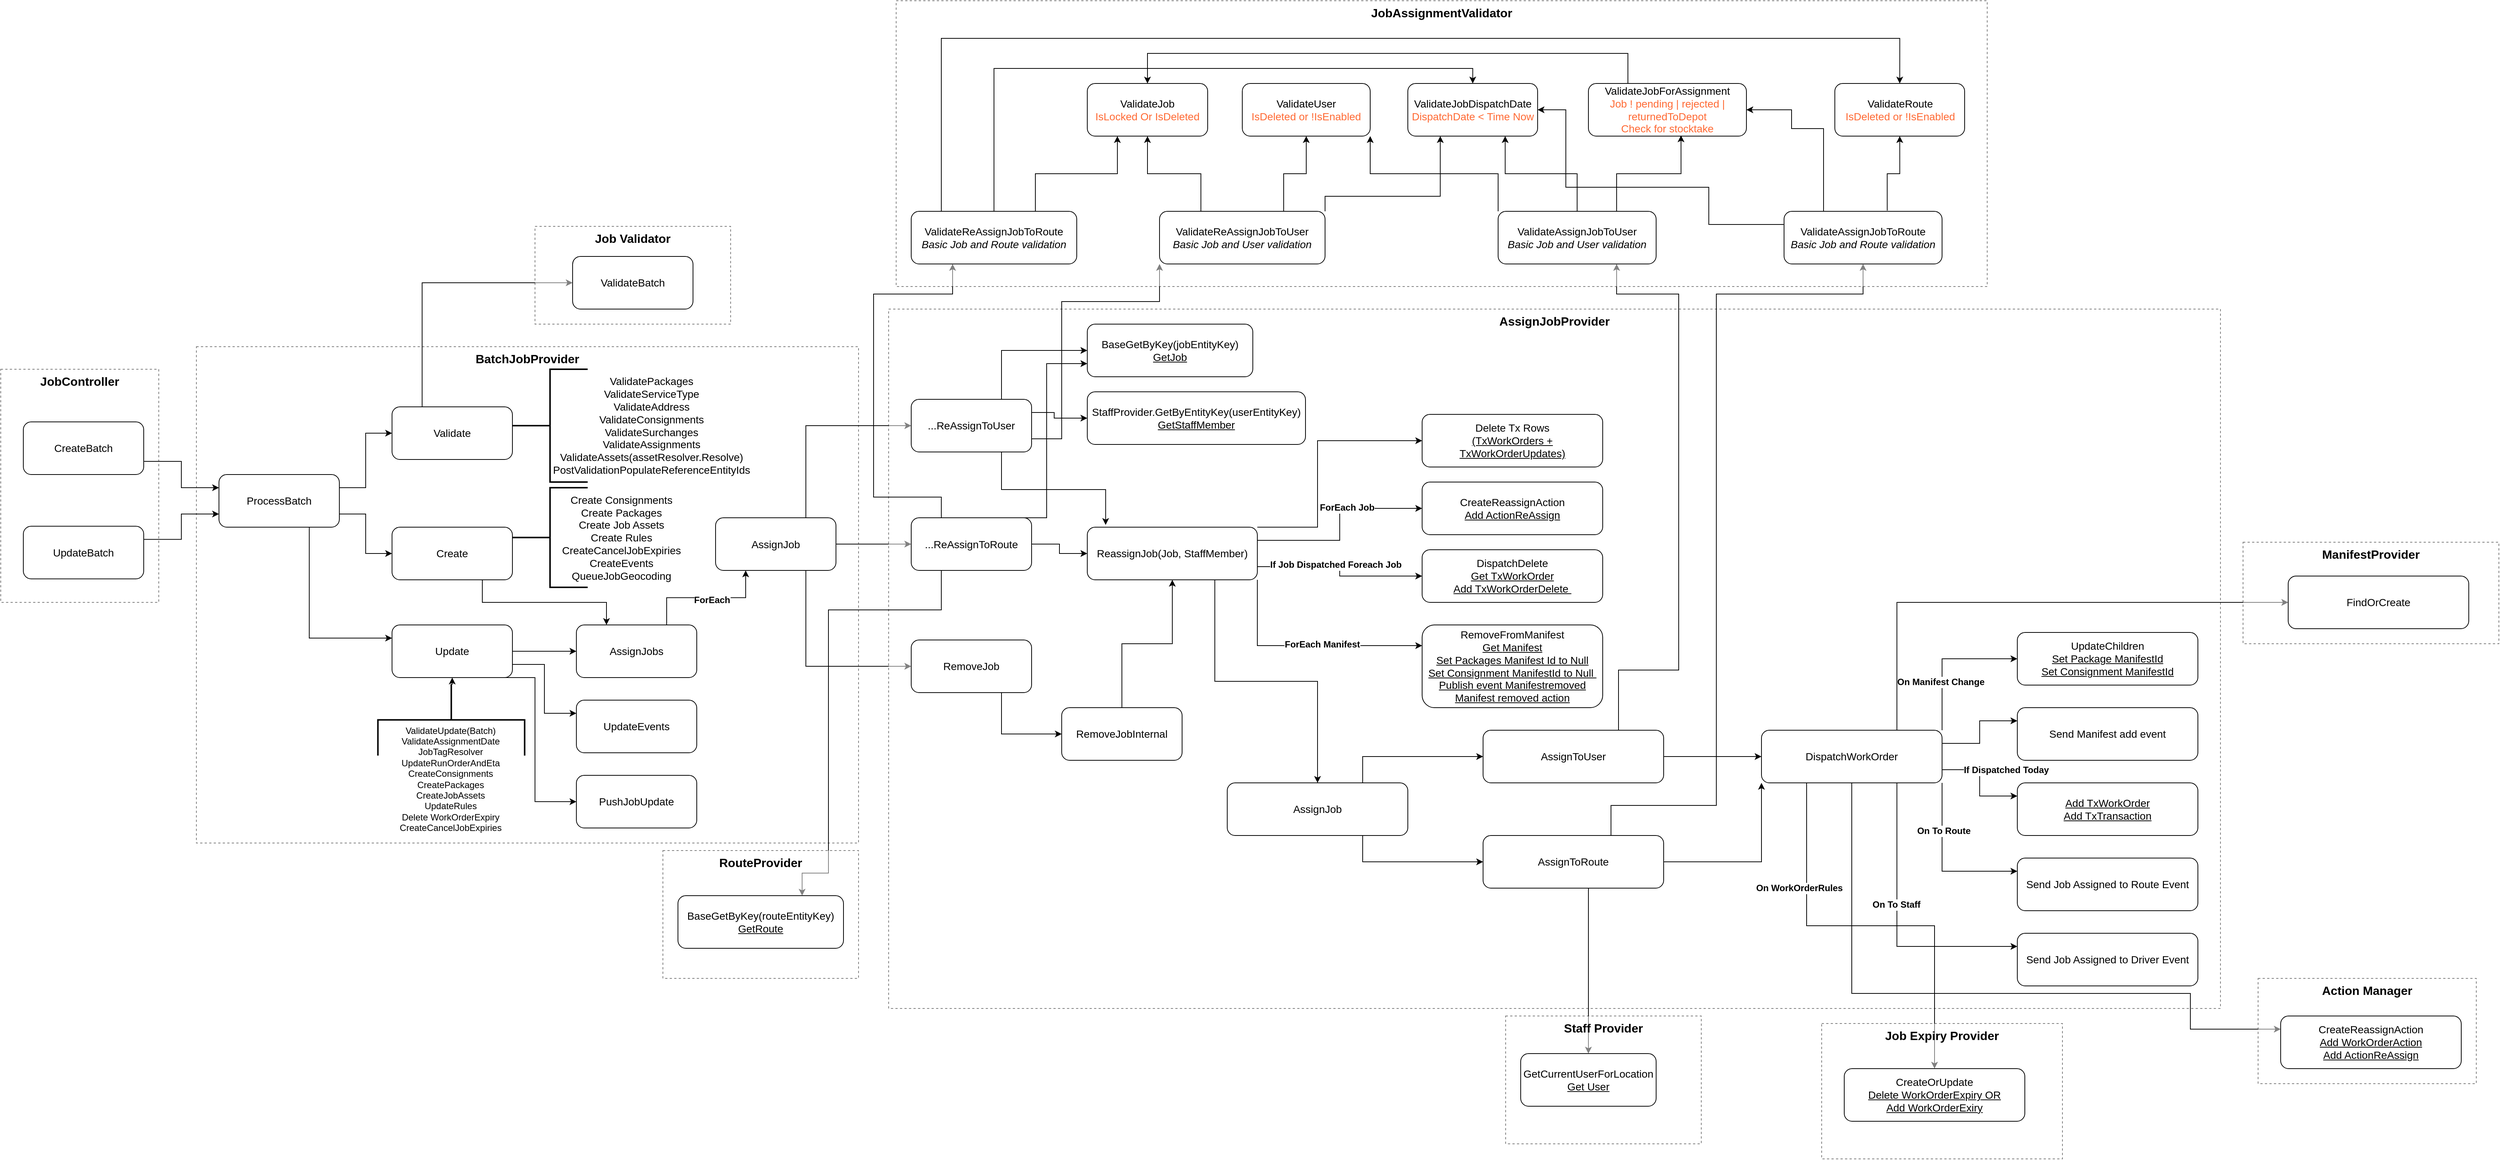 <mxfile version="24.4.9" type="github">
  <diagram name="Page-1" id="SyXa-uzE85n85rMRMzLK">
    <mxGraphModel dx="1269" dy="847" grid="1" gridSize="10" guides="1" tooltips="1" connect="1" arrows="1" fold="1" page="0" pageScale="1" pageWidth="827" pageHeight="1169" math="0" shadow="0">
      <root>
        <mxCell id="0" />
        <mxCell id="1" parent="0" />
        <mxCell id="1Izx30Ujem4wy27GTAxK-1" value="&lt;b&gt;&lt;font style=&quot;font-size: 16px;&quot;&gt;BatchJobProvider&lt;/font&gt;&lt;/b&gt;" style="rounded=0;whiteSpace=wrap;html=1;dashed=1;labelPadding=50;imageVerticalAlign=middle;verticalAlign=top;fillColor=default;gradientColor=none;opacity=50;" parent="1" vertex="1">
          <mxGeometry x="250" y="160" width="880" height="660" as="geometry" />
        </mxCell>
        <mxCell id="1Izx30Ujem4wy27GTAxK-11" style="edgeStyle=orthogonalEdgeStyle;rounded=0;orthogonalLoop=1;jettySize=auto;html=1;exitX=1;exitY=0.25;exitDx=0;exitDy=0;entryX=0;entryY=0.5;entryDx=0;entryDy=0;" parent="1" source="1Izx30Ujem4wy27GTAxK-3" target="1Izx30Ujem4wy27GTAxK-10" edge="1">
          <mxGeometry relative="1" as="geometry" />
        </mxCell>
        <mxCell id="1Izx30Ujem4wy27GTAxK-14" style="edgeStyle=orthogonalEdgeStyle;rounded=0;orthogonalLoop=1;jettySize=auto;html=1;exitX=1;exitY=0.75;exitDx=0;exitDy=0;entryX=0;entryY=0.5;entryDx=0;entryDy=0;" parent="1" source="1Izx30Ujem4wy27GTAxK-3" target="1Izx30Ujem4wy27GTAxK-12" edge="1">
          <mxGeometry relative="1" as="geometry" />
        </mxCell>
        <mxCell id="1Izx30Ujem4wy27GTAxK-15" style="edgeStyle=orthogonalEdgeStyle;rounded=0;orthogonalLoop=1;jettySize=auto;html=1;exitX=0.75;exitY=1;exitDx=0;exitDy=0;entryX=0;entryY=0.25;entryDx=0;entryDy=0;" parent="1" source="1Izx30Ujem4wy27GTAxK-3" target="1Izx30Ujem4wy27GTAxK-13" edge="1">
          <mxGeometry relative="1" as="geometry" />
        </mxCell>
        <mxCell id="1Izx30Ujem4wy27GTAxK-3" value="&lt;font style=&quot;font-size: 14px;&quot;&gt;ProcessBatch&lt;/font&gt;" style="rounded=1;whiteSpace=wrap;html=1;" parent="1" vertex="1">
          <mxGeometry x="280" y="330" width="160" height="70" as="geometry" />
        </mxCell>
        <mxCell id="1Izx30Ujem4wy27GTAxK-4" value="&lt;b&gt;&lt;font style=&quot;font-size: 16px;&quot;&gt;JobController&lt;/font&gt;&lt;/b&gt;" style="rounded=0;whiteSpace=wrap;html=1;dashed=1;verticalAlign=top;opacity=50;" parent="1" vertex="1">
          <mxGeometry x="-10" y="190" width="210" height="310" as="geometry" />
        </mxCell>
        <mxCell id="1Izx30Ujem4wy27GTAxK-9" style="edgeStyle=orthogonalEdgeStyle;rounded=0;orthogonalLoop=1;jettySize=auto;html=1;exitX=1;exitY=0.75;exitDx=0;exitDy=0;entryX=0;entryY=0.25;entryDx=0;entryDy=0;" parent="1" source="1Izx30Ujem4wy27GTAxK-5" target="1Izx30Ujem4wy27GTAxK-3" edge="1">
          <mxGeometry relative="1" as="geometry" />
        </mxCell>
        <mxCell id="1Izx30Ujem4wy27GTAxK-5" value="&lt;font style=&quot;font-size: 14px;&quot;&gt;CreateBatch&lt;/font&gt;" style="rounded=1;whiteSpace=wrap;html=1;" parent="1" vertex="1">
          <mxGeometry x="20" y="260" width="160" height="70" as="geometry" />
        </mxCell>
        <mxCell id="1Izx30Ujem4wy27GTAxK-8" style="edgeStyle=orthogonalEdgeStyle;rounded=0;orthogonalLoop=1;jettySize=auto;html=1;exitX=1;exitY=0.25;exitDx=0;exitDy=0;entryX=0;entryY=0.75;entryDx=0;entryDy=0;" parent="1" source="1Izx30Ujem4wy27GTAxK-6" target="1Izx30Ujem4wy27GTAxK-3" edge="1">
          <mxGeometry relative="1" as="geometry" />
        </mxCell>
        <mxCell id="1Izx30Ujem4wy27GTAxK-6" value="&lt;font style=&quot;font-size: 14px;&quot;&gt;UpdateBatch&lt;/font&gt;" style="rounded=1;whiteSpace=wrap;html=1;" parent="1" vertex="1">
          <mxGeometry x="20" y="398.75" width="160" height="70" as="geometry" />
        </mxCell>
        <mxCell id="257s2s46ZG8xQdeJs0_g-34" style="edgeStyle=orthogonalEdgeStyle;rounded=0;orthogonalLoop=1;jettySize=auto;html=1;exitX=0.25;exitY=0;exitDx=0;exitDy=0;entryX=0;entryY=0.5;entryDx=0;entryDy=0;" edge="1" parent="1" source="1Izx30Ujem4wy27GTAxK-10" target="257s2s46ZG8xQdeJs0_g-33">
          <mxGeometry relative="1" as="geometry" />
        </mxCell>
        <mxCell id="1Izx30Ujem4wy27GTAxK-10" value="&lt;font style=&quot;font-size: 14px;&quot;&gt;Validate&lt;/font&gt;" style="rounded=1;whiteSpace=wrap;html=1;" parent="1" vertex="1">
          <mxGeometry x="510" y="240" width="160" height="70" as="geometry" />
        </mxCell>
        <mxCell id="1Izx30Ujem4wy27GTAxK-19" style="edgeStyle=orthogonalEdgeStyle;rounded=0;orthogonalLoop=1;jettySize=auto;html=1;exitX=0.75;exitY=1;exitDx=0;exitDy=0;entryX=0.25;entryY=0;entryDx=0;entryDy=0;" parent="1" source="1Izx30Ujem4wy27GTAxK-12" target="1Izx30Ujem4wy27GTAxK-18" edge="1">
          <mxGeometry relative="1" as="geometry" />
        </mxCell>
        <mxCell id="1Izx30Ujem4wy27GTAxK-12" value="&lt;font style=&quot;font-size: 14px;&quot;&gt;Create&lt;/font&gt;" style="rounded=1;whiteSpace=wrap;html=1;" parent="1" vertex="1">
          <mxGeometry x="510" y="400" width="160" height="70" as="geometry" />
        </mxCell>
        <mxCell id="257s2s46ZG8xQdeJs0_g-39" style="edgeStyle=orthogonalEdgeStyle;rounded=0;orthogonalLoop=1;jettySize=auto;html=1;exitX=1;exitY=0.5;exitDx=0;exitDy=0;entryX=0;entryY=0.5;entryDx=0;entryDy=0;" edge="1" parent="1" source="1Izx30Ujem4wy27GTAxK-13" target="1Izx30Ujem4wy27GTAxK-18">
          <mxGeometry relative="1" as="geometry" />
        </mxCell>
        <mxCell id="257s2s46ZG8xQdeJs0_g-42" style="edgeStyle=orthogonalEdgeStyle;rounded=0;orthogonalLoop=1;jettySize=auto;html=1;exitX=1;exitY=0.75;exitDx=0;exitDy=0;entryX=0;entryY=0.25;entryDx=0;entryDy=0;" edge="1" parent="1" source="1Izx30Ujem4wy27GTAxK-13" target="257s2s46ZG8xQdeJs0_g-40">
          <mxGeometry relative="1" as="geometry" />
        </mxCell>
        <mxCell id="257s2s46ZG8xQdeJs0_g-43" style="edgeStyle=orthogonalEdgeStyle;rounded=0;orthogonalLoop=1;jettySize=auto;html=1;exitX=0.75;exitY=1;exitDx=0;exitDy=0;entryX=0;entryY=0.5;entryDx=0;entryDy=0;" edge="1" parent="1" source="1Izx30Ujem4wy27GTAxK-13" target="257s2s46ZG8xQdeJs0_g-41">
          <mxGeometry relative="1" as="geometry">
            <Array as="points">
              <mxPoint x="700" y="600" />
              <mxPoint x="700" y="765" />
            </Array>
          </mxGeometry>
        </mxCell>
        <mxCell id="1Izx30Ujem4wy27GTAxK-13" value="&lt;font style=&quot;font-size: 14px;&quot;&gt;Update&lt;/font&gt;" style="rounded=1;whiteSpace=wrap;html=1;" parent="1" vertex="1">
          <mxGeometry x="510" y="530" width="160" height="70" as="geometry" />
        </mxCell>
        <mxCell id="1Izx30Ujem4wy27GTAxK-16" value="" style="strokeWidth=2;html=1;shape=mxgraph.flowchart.annotation_2;align=left;labelPosition=right;pointerEvents=1;" parent="1" vertex="1">
          <mxGeometry x="670" y="347.5" width="100" height="132.5" as="geometry" />
        </mxCell>
        <mxCell id="1Izx30Ujem4wy27GTAxK-17" value="&lt;font style=&quot;font-size: 14px;&quot;&gt;Create Consignments&lt;/font&gt;&lt;div style=&quot;font-size: 14px;&quot;&gt;&lt;font style=&quot;font-size: 14px;&quot;&gt;Create Packages&lt;/font&gt;&lt;/div&gt;&lt;div style=&quot;font-size: 14px;&quot;&gt;&lt;font style=&quot;font-size: 14px;&quot;&gt;Create Job Assets&lt;/font&gt;&lt;/div&gt;&lt;div style=&quot;font-size: 14px;&quot;&gt;&lt;font style=&quot;font-size: 14px;&quot;&gt;Create Rules&lt;/font&gt;&lt;/div&gt;&lt;div style=&quot;font-size: 14px;&quot;&gt;&lt;font style=&quot;font-size: 14px;&quot;&gt;CreateCancelJobExpiries&lt;/font&gt;&lt;/div&gt;&lt;div style=&quot;font-size: 14px;&quot;&gt;&lt;font style=&quot;font-size: 14px;&quot;&gt;CreateEvents&lt;/font&gt;&lt;/div&gt;&lt;div style=&quot;font-size: 14px;&quot;&gt;&lt;font style=&quot;font-size: 14px;&quot;&gt;QueueJobGeocoding&lt;/font&gt;&lt;/div&gt;" style="text;html=1;align=center;verticalAlign=middle;whiteSpace=wrap;rounded=0;" parent="1" vertex="1">
          <mxGeometry x="730" y="358.75" width="170" height="110" as="geometry" />
        </mxCell>
        <mxCell id="1Izx30Ujem4wy27GTAxK-21" style="edgeStyle=orthogonalEdgeStyle;rounded=0;orthogonalLoop=1;jettySize=auto;html=1;exitX=0.75;exitY=0;exitDx=0;exitDy=0;entryX=0.25;entryY=1;entryDx=0;entryDy=0;" parent="1" source="1Izx30Ujem4wy27GTAxK-18" target="1Izx30Ujem4wy27GTAxK-20" edge="1">
          <mxGeometry relative="1" as="geometry" />
        </mxCell>
        <mxCell id="1Izx30Ujem4wy27GTAxK-22" value="&lt;b&gt;&lt;font style=&quot;font-size: 12px;&quot;&gt;ForEach&lt;/font&gt;&lt;/b&gt;" style="edgeLabel;html=1;align=center;verticalAlign=middle;resizable=0;points=[];" parent="1Izx30Ujem4wy27GTAxK-21" vertex="1" connectable="0">
          <mxGeometry x="0.08" y="-3" relative="1" as="geometry">
            <mxPoint as="offset" />
          </mxGeometry>
        </mxCell>
        <mxCell id="1Izx30Ujem4wy27GTAxK-18" value="&lt;font style=&quot;font-size: 14px;&quot;&gt;AssignJobs&lt;/font&gt;" style="rounded=1;whiteSpace=wrap;html=1;" parent="1" vertex="1">
          <mxGeometry x="755" y="530" width="160" height="70" as="geometry" />
        </mxCell>
        <mxCell id="1Izx30Ujem4wy27GTAxK-28" style="edgeStyle=orthogonalEdgeStyle;rounded=0;orthogonalLoop=1;jettySize=auto;html=1;exitX=1;exitY=0.5;exitDx=0;exitDy=0;entryX=0;entryY=0.5;entryDx=0;entryDy=0;" parent="1" source="1Izx30Ujem4wy27GTAxK-20" target="1Izx30Ujem4wy27GTAxK-25" edge="1">
          <mxGeometry relative="1" as="geometry" />
        </mxCell>
        <mxCell id="1Izx30Ujem4wy27GTAxK-27" style="edgeStyle=orthogonalEdgeStyle;rounded=0;orthogonalLoop=1;jettySize=auto;html=1;exitX=0.75;exitY=0;exitDx=0;exitDy=0;entryX=0;entryY=0.5;entryDx=0;entryDy=0;" parent="1" source="1Izx30Ujem4wy27GTAxK-20" target="1Izx30Ujem4wy27GTAxK-26" edge="1">
          <mxGeometry relative="1" as="geometry" />
        </mxCell>
        <mxCell id="1Izx30Ujem4wy27GTAxK-29" style="edgeStyle=orthogonalEdgeStyle;rounded=0;orthogonalLoop=1;jettySize=auto;html=1;exitX=0.75;exitY=1;exitDx=0;exitDy=0;entryX=0;entryY=0.5;entryDx=0;entryDy=0;" parent="1" source="1Izx30Ujem4wy27GTAxK-20" target="1Izx30Ujem4wy27GTAxK-24" edge="1">
          <mxGeometry relative="1" as="geometry" />
        </mxCell>
        <mxCell id="1Izx30Ujem4wy27GTAxK-20" value="&lt;font style=&quot;font-size: 14px;&quot;&gt;AssignJob&lt;/font&gt;" style="rounded=1;whiteSpace=wrap;html=1;" parent="1" vertex="1">
          <mxGeometry x="940" y="387.5" width="160" height="70" as="geometry" />
        </mxCell>
        <mxCell id="1Izx30Ujem4wy27GTAxK-23" value="&lt;b&gt;&lt;font style=&quot;font-size: 16px;&quot;&gt;AssignJobProvider&lt;/font&gt;&lt;/b&gt;" style="rounded=0;whiteSpace=wrap;html=1;dashed=1;labelPadding=50;imageVerticalAlign=middle;verticalAlign=top;fillColor=default;opacity=50;" parent="1" vertex="1">
          <mxGeometry x="1170" y="110" width="1770" height="930" as="geometry" />
        </mxCell>
        <mxCell id="257s2s46ZG8xQdeJs0_g-28" style="edgeStyle=orthogonalEdgeStyle;rounded=0;orthogonalLoop=1;jettySize=auto;html=1;exitX=0.75;exitY=1;exitDx=0;exitDy=0;entryX=0;entryY=0.5;entryDx=0;entryDy=0;" edge="1" parent="1" source="1Izx30Ujem4wy27GTAxK-24" target="257s2s46ZG8xQdeJs0_g-27">
          <mxGeometry relative="1" as="geometry" />
        </mxCell>
        <mxCell id="1Izx30Ujem4wy27GTAxK-24" value="&lt;font style=&quot;font-size: 14px;&quot;&gt;RemoveJob&lt;/font&gt;" style="rounded=1;whiteSpace=wrap;html=1;" parent="1" vertex="1">
          <mxGeometry x="1200" y="550" width="160" height="70" as="geometry" />
        </mxCell>
        <mxCell id="257s2s46ZG8xQdeJs0_g-16" style="edgeStyle=orthogonalEdgeStyle;rounded=0;orthogonalLoop=1;jettySize=auto;html=1;exitX=0.75;exitY=0;exitDx=0;exitDy=0;entryX=0;entryY=0.75;entryDx=0;entryDy=0;" edge="1" parent="1" source="1Izx30Ujem4wy27GTAxK-25" target="1Izx30Ujem4wy27GTAxK-30">
          <mxGeometry relative="1" as="geometry">
            <Array as="points">
              <mxPoint x="1380" y="388" />
              <mxPoint x="1380" y="183" />
            </Array>
          </mxGeometry>
        </mxCell>
        <mxCell id="257s2s46ZG8xQdeJs0_g-20" style="edgeStyle=orthogonalEdgeStyle;rounded=0;orthogonalLoop=1;jettySize=auto;html=1;exitX=0.25;exitY=1;exitDx=0;exitDy=0;entryX=0.75;entryY=0;entryDx=0;entryDy=0;" edge="1" parent="1" source="1Izx30Ujem4wy27GTAxK-25" target="257s2s46ZG8xQdeJs0_g-19">
          <mxGeometry relative="1" as="geometry">
            <Array as="points">
              <mxPoint x="1240" y="510" />
              <mxPoint x="1090" y="510" />
              <mxPoint x="1090" y="860" />
              <mxPoint x="1055" y="860" />
            </Array>
          </mxGeometry>
        </mxCell>
        <mxCell id="257s2s46ZG8xQdeJs0_g-26" style="edgeStyle=orthogonalEdgeStyle;rounded=0;orthogonalLoop=1;jettySize=auto;html=1;exitX=1;exitY=0.5;exitDx=0;exitDy=0;entryX=0;entryY=0.5;entryDx=0;entryDy=0;" edge="1" parent="1" source="1Izx30Ujem4wy27GTAxK-25" target="1Izx30Ujem4wy27GTAxK-36">
          <mxGeometry relative="1" as="geometry" />
        </mxCell>
        <mxCell id="257s2s46ZG8xQdeJs0_g-45" style="edgeStyle=orthogonalEdgeStyle;rounded=0;orthogonalLoop=1;jettySize=auto;html=1;exitX=0.25;exitY=0;exitDx=0;exitDy=0;entryX=0.25;entryY=1;entryDx=0;entryDy=0;" edge="1" parent="1" source="1Izx30Ujem4wy27GTAxK-25" target="257s2s46ZG8xQdeJs0_g-21">
          <mxGeometry relative="1" as="geometry">
            <Array as="points">
              <mxPoint x="1240" y="360" />
              <mxPoint x="1150" y="360" />
              <mxPoint x="1150" y="90" />
              <mxPoint x="1255" y="90" />
            </Array>
          </mxGeometry>
        </mxCell>
        <mxCell id="1Izx30Ujem4wy27GTAxK-25" value="&lt;font style=&quot;font-size: 14px;&quot;&gt;...ReAssignToRoute&lt;/font&gt;" style="rounded=1;whiteSpace=wrap;html=1;" parent="1" vertex="1">
          <mxGeometry x="1200" y="387.5" width="160" height="70" as="geometry" />
        </mxCell>
        <mxCell id="1Izx30Ujem4wy27GTAxK-37" style="edgeStyle=orthogonalEdgeStyle;rounded=0;orthogonalLoop=1;jettySize=auto;html=1;exitX=0.75;exitY=0;exitDx=0;exitDy=0;entryX=0;entryY=0.5;entryDx=0;entryDy=0;" parent="1" source="1Izx30Ujem4wy27GTAxK-26" target="1Izx30Ujem4wy27GTAxK-30" edge="1">
          <mxGeometry relative="1" as="geometry" />
        </mxCell>
        <mxCell id="1Izx30Ujem4wy27GTAxK-39" style="edgeStyle=orthogonalEdgeStyle;rounded=0;orthogonalLoop=1;jettySize=auto;html=1;exitX=1;exitY=0.75;exitDx=0;exitDy=0;entryX=0;entryY=1;entryDx=0;entryDy=0;" parent="1" source="1Izx30Ujem4wy27GTAxK-26" target="1Izx30Ujem4wy27GTAxK-62" edge="1">
          <mxGeometry relative="1" as="geometry">
            <mxPoint x="1540" y="327.5" as="targetPoint" />
            <Array as="points">
              <mxPoint x="1400" y="283" />
              <mxPoint x="1400" y="100" />
              <mxPoint x="1530" y="100" />
            </Array>
          </mxGeometry>
        </mxCell>
        <mxCell id="257s2s46ZG8xQdeJs0_g-17" style="edgeStyle=orthogonalEdgeStyle;rounded=0;orthogonalLoop=1;jettySize=auto;html=1;exitX=1;exitY=0.25;exitDx=0;exitDy=0;entryX=0;entryY=0.5;entryDx=0;entryDy=0;" edge="1" parent="1" source="1Izx30Ujem4wy27GTAxK-26" target="1Izx30Ujem4wy27GTAxK-33">
          <mxGeometry relative="1" as="geometry">
            <Array as="points">
              <mxPoint x="1390" y="248" />
              <mxPoint x="1390" y="255" />
            </Array>
          </mxGeometry>
        </mxCell>
        <mxCell id="1Izx30Ujem4wy27GTAxK-26" value="&lt;font style=&quot;font-size: 14px;&quot;&gt;...ReAssignToUser&lt;/font&gt;" style="rounded=1;whiteSpace=wrap;html=1;" parent="1" vertex="1">
          <mxGeometry x="1200" y="230" width="160" height="70" as="geometry" />
        </mxCell>
        <mxCell id="1Izx30Ujem4wy27GTAxK-30" value="&lt;span style=&quot;font-size: 14px;&quot;&gt;BaseGetByKey(jobEntityKey)&lt;/span&gt;&lt;br&gt;&lt;span style=&quot;font-size: 14px;&quot;&gt;&lt;u&gt;GetJob&lt;/u&gt;&lt;/span&gt;" style="rounded=1;whiteSpace=wrap;html=1;" parent="1" vertex="1">
          <mxGeometry x="1434" y="130" width="220" height="70" as="geometry" />
        </mxCell>
        <mxCell id="1Izx30Ujem4wy27GTAxK-33" value="&lt;div&gt;&lt;span style=&quot;font-size: 14px;&quot;&gt;StaffProvider.GetByEntityKey(userEntityKey)&lt;/span&gt;&lt;br&gt;&lt;/div&gt;&lt;span style=&quot;font-size: 14px;&quot;&gt;&lt;u&gt;GetStaffMember&lt;/u&gt;&lt;/span&gt;" style="rounded=1;whiteSpace=wrap;html=1;" parent="1" vertex="1">
          <mxGeometry x="1434" y="220" width="290" height="70" as="geometry" />
        </mxCell>
        <mxCell id="1Izx30Ujem4wy27GTAxK-44" style="edgeStyle=orthogonalEdgeStyle;rounded=0;orthogonalLoop=1;jettySize=auto;html=1;exitX=1;exitY=0;exitDx=0;exitDy=0;entryX=0;entryY=0.5;entryDx=0;entryDy=0;" parent="1" source="1Izx30Ujem4wy27GTAxK-36" target="1Izx30Ujem4wy27GTAxK-41" edge="1">
          <mxGeometry relative="1" as="geometry">
            <Array as="points">
              <mxPoint x="1740" y="400" />
              <mxPoint x="1740" y="285" />
            </Array>
          </mxGeometry>
        </mxCell>
        <mxCell id="1Izx30Ujem4wy27GTAxK-45" style="edgeStyle=orthogonalEdgeStyle;rounded=0;orthogonalLoop=1;jettySize=auto;html=1;exitX=1;exitY=0.25;exitDx=0;exitDy=0;entryX=0;entryY=0.5;entryDx=0;entryDy=0;" parent="1" source="1Izx30Ujem4wy27GTAxK-36" target="1Izx30Ujem4wy27GTAxK-42" edge="1">
          <mxGeometry relative="1" as="geometry" />
        </mxCell>
        <mxCell id="1Izx30Ujem4wy27GTAxK-53" value="&lt;b&gt;&lt;font style=&quot;font-size: 12px;&quot;&gt;ForEach Job&lt;/font&gt;&lt;/b&gt;" style="edgeLabel;html=1;align=center;verticalAlign=middle;resizable=0;points=[];" parent="1Izx30Ujem4wy27GTAxK-45" vertex="1" connectable="0">
          <mxGeometry x="0.232" y="1" relative="1" as="geometry">
            <mxPoint as="offset" />
          </mxGeometry>
        </mxCell>
        <mxCell id="1Izx30Ujem4wy27GTAxK-46" style="edgeStyle=orthogonalEdgeStyle;rounded=0;orthogonalLoop=1;jettySize=auto;html=1;exitX=1;exitY=0.75;exitDx=0;exitDy=0;entryX=0;entryY=0.5;entryDx=0;entryDy=0;" parent="1" source="1Izx30Ujem4wy27GTAxK-36" target="1Izx30Ujem4wy27GTAxK-43" edge="1">
          <mxGeometry relative="1" as="geometry" />
        </mxCell>
        <mxCell id="1Izx30Ujem4wy27GTAxK-47" value="&lt;b&gt;&lt;font style=&quot;font-size: 12px;&quot;&gt;If Job Dispatched Foreach Job&lt;/font&gt;&lt;/b&gt;" style="edgeLabel;html=1;align=center;verticalAlign=middle;resizable=0;points=[];" parent="1Izx30Ujem4wy27GTAxK-46" vertex="1" connectable="0">
          <mxGeometry x="-0.266" y="3" relative="1" as="geometry">
            <mxPoint x="19" as="offset" />
          </mxGeometry>
        </mxCell>
        <mxCell id="1Izx30Ujem4wy27GTAxK-50" style="edgeStyle=orthogonalEdgeStyle;rounded=0;orthogonalLoop=1;jettySize=auto;html=1;exitX=1;exitY=1;exitDx=0;exitDy=0;entryX=0;entryY=0.25;entryDx=0;entryDy=0;" parent="1" source="1Izx30Ujem4wy27GTAxK-36" target="1Izx30Ujem4wy27GTAxK-49" edge="1">
          <mxGeometry relative="1" as="geometry" />
        </mxCell>
        <mxCell id="1Izx30Ujem4wy27GTAxK-51" value="&lt;font style=&quot;font-size: 12px;&quot;&gt;&lt;b&gt;ForEach Manifest&lt;/b&gt;&lt;/font&gt;" style="edgeLabel;html=1;align=center;verticalAlign=middle;resizable=0;points=[];" parent="1Izx30Ujem4wy27GTAxK-50" vertex="1" connectable="0">
          <mxGeometry x="0.127" y="2" relative="1" as="geometry">
            <mxPoint x="1" as="offset" />
          </mxGeometry>
        </mxCell>
        <mxCell id="1Izx30Ujem4wy27GTAxK-55" style="edgeStyle=orthogonalEdgeStyle;rounded=0;orthogonalLoop=1;jettySize=auto;html=1;exitX=0.75;exitY=1;exitDx=0;exitDy=0;entryX=0.5;entryY=0;entryDx=0;entryDy=0;" parent="1" source="1Izx30Ujem4wy27GTAxK-36" target="1Izx30Ujem4wy27GTAxK-54" edge="1">
          <mxGeometry relative="1" as="geometry" />
        </mxCell>
        <mxCell id="1Izx30Ujem4wy27GTAxK-36" value="&lt;span style=&quot;font-size: 14px;&quot;&gt;ReassignJob(Job, StaffMember)&lt;/span&gt;" style="rounded=1;whiteSpace=wrap;html=1;" parent="1" vertex="1">
          <mxGeometry x="1434" y="400" width="226" height="70" as="geometry" />
        </mxCell>
        <mxCell id="1Izx30Ujem4wy27GTAxK-41" value="&lt;font style=&quot;font-size: 14px;&quot;&gt;Delete Tx Rows&lt;/font&gt;&lt;div&gt;&lt;font style=&quot;font-size: 14px;&quot;&gt;&lt;u&gt;(TxWorkOrders + TxWorkOrderUpdates)&lt;/u&gt;&lt;/font&gt;&lt;/div&gt;" style="rounded=1;whiteSpace=wrap;html=1;" parent="1" vertex="1">
          <mxGeometry x="1879" y="250" width="240" height="70" as="geometry" />
        </mxCell>
        <mxCell id="1Izx30Ujem4wy27GTAxK-42" value="&lt;font style=&quot;font-size: 14px;&quot;&gt;CreateReassignAction&lt;/font&gt;&lt;div&gt;&lt;font style=&quot;font-size: 14px;&quot;&gt;&lt;u&gt;Add ActionReAssign&lt;/u&gt;&lt;/font&gt;&lt;/div&gt;" style="rounded=1;whiteSpace=wrap;html=1;" parent="1" vertex="1">
          <mxGeometry x="1879" y="340" width="240" height="70" as="geometry" />
        </mxCell>
        <mxCell id="1Izx30Ujem4wy27GTAxK-43" value="&lt;font style=&quot;font-size: 14px;&quot;&gt;DispatchDelete&lt;/font&gt;&lt;div&gt;&lt;font style=&quot;font-size: 14px;&quot;&gt;&lt;u&gt;Get&amp;nbsp;&lt;/u&gt;&lt;/font&gt;&lt;span style=&quot;background-color: initial; font-size: 14px;&quot;&gt;&lt;u&gt;TxWorkOrder&lt;br&gt;Add TxWorkOrderDelete&amp;nbsp;&lt;/u&gt;&lt;/span&gt;&lt;/div&gt;" style="rounded=1;whiteSpace=wrap;html=1;" parent="1" vertex="1">
          <mxGeometry x="1879" y="430" width="240" height="70" as="geometry" />
        </mxCell>
        <mxCell id="1Izx30Ujem4wy27GTAxK-49" value="&lt;font style=&quot;font-size: 14px;&quot;&gt;RemoveFromManifest&lt;/font&gt;&lt;div&gt;&lt;font style=&quot;font-size: 14px;&quot;&gt;&lt;u&gt;Get&amp;nbsp;&lt;/u&gt;&lt;/font&gt;&lt;span style=&quot;background-color: initial; font-size: 14px;&quot;&gt;&lt;u&gt;Manifest&lt;br&gt;Set Packages Manifest Id to Null&lt;/u&gt;&lt;/span&gt;&lt;/div&gt;&lt;div&gt;&lt;span style=&quot;background-color: initial; font-size: 14px;&quot;&gt;&lt;u&gt;Set Consignment ManifestId to Null&amp;nbsp;&lt;/u&gt;&lt;/span&gt;&lt;/div&gt;&lt;div&gt;&lt;span style=&quot;background-color: initial; font-size: 14px;&quot;&gt;&lt;u&gt;Publish event Manifestremoved&lt;/u&gt;&lt;/span&gt;&lt;/div&gt;&lt;div&gt;&lt;span style=&quot;background-color: initial; font-size: 14px;&quot;&gt;&lt;u&gt;Manifest removed action&lt;/u&gt;&lt;/span&gt;&lt;/div&gt;" style="rounded=1;whiteSpace=wrap;html=1;" parent="1" vertex="1">
          <mxGeometry x="1879" y="530" width="240" height="110" as="geometry" />
        </mxCell>
        <mxCell id="1Izx30Ujem4wy27GTAxK-59" style="edgeStyle=orthogonalEdgeStyle;rounded=0;orthogonalLoop=1;jettySize=auto;html=1;exitX=0.75;exitY=0;exitDx=0;exitDy=0;entryX=0;entryY=0.5;entryDx=0;entryDy=0;" parent="1" source="1Izx30Ujem4wy27GTAxK-54" target="1Izx30Ujem4wy27GTAxK-56" edge="1">
          <mxGeometry relative="1" as="geometry" />
        </mxCell>
        <mxCell id="257s2s46ZG8xQdeJs0_g-1" style="edgeStyle=orthogonalEdgeStyle;rounded=0;orthogonalLoop=1;jettySize=auto;html=1;exitX=0.75;exitY=1;exitDx=0;exitDy=0;entryX=0;entryY=0.5;entryDx=0;entryDy=0;" edge="1" parent="1" source="1Izx30Ujem4wy27GTAxK-54" target="1Izx30Ujem4wy27GTAxK-57">
          <mxGeometry relative="1" as="geometry" />
        </mxCell>
        <mxCell id="1Izx30Ujem4wy27GTAxK-54" value="&lt;span style=&quot;font-size: 14px;&quot;&gt;AssignJob&lt;/span&gt;" style="rounded=1;whiteSpace=wrap;html=1;" parent="1" vertex="1">
          <mxGeometry x="1620" y="740" width="240" height="70" as="geometry" />
        </mxCell>
        <mxCell id="1Izx30Ujem4wy27GTAxK-74" style="edgeStyle=orthogonalEdgeStyle;rounded=0;orthogonalLoop=1;jettySize=auto;html=1;exitX=0.75;exitY=0;exitDx=0;exitDy=0;entryX=0.75;entryY=1;entryDx=0;entryDy=0;" parent="1" source="1Izx30Ujem4wy27GTAxK-56" target="1Izx30Ujem4wy27GTAxK-63" edge="1">
          <mxGeometry relative="1" as="geometry">
            <Array as="points">
              <mxPoint x="2140" y="590" />
              <mxPoint x="2220" y="590" />
              <mxPoint x="2220" y="90" />
              <mxPoint x="2138" y="90" />
            </Array>
          </mxGeometry>
        </mxCell>
        <mxCell id="1Izx30Ujem4wy27GTAxK-76" style="edgeStyle=orthogonalEdgeStyle;rounded=0;orthogonalLoop=1;jettySize=auto;html=1;exitX=1;exitY=0.5;exitDx=0;exitDy=0;entryX=0;entryY=0.5;entryDx=0;entryDy=0;" parent="1" source="1Izx30Ujem4wy27GTAxK-56" target="1Izx30Ujem4wy27GTAxK-75" edge="1">
          <mxGeometry relative="1" as="geometry" />
        </mxCell>
        <mxCell id="1Izx30Ujem4wy27GTAxK-56" value="&lt;span style=&quot;font-size: 14px;&quot;&gt;AssignToUser&lt;/span&gt;" style="rounded=1;whiteSpace=wrap;html=1;" parent="1" vertex="1">
          <mxGeometry x="1960" y="670" width="240" height="70" as="geometry" />
        </mxCell>
        <mxCell id="257s2s46ZG8xQdeJs0_g-4" style="edgeStyle=orthogonalEdgeStyle;rounded=0;orthogonalLoop=1;jettySize=auto;html=1;exitX=0.75;exitY=0;exitDx=0;exitDy=0;entryX=0.5;entryY=1;entryDx=0;entryDy=0;" edge="1" parent="1" target="257s2s46ZG8xQdeJs0_g-2">
          <mxGeometry relative="1" as="geometry">
            <mxPoint x="2130" y="810" as="sourcePoint" />
            <mxPoint x="2470" y="-70" as="targetPoint" />
            <Array as="points">
              <mxPoint x="2130" y="770" />
              <mxPoint x="2270" y="770" />
              <mxPoint x="2270" y="90" />
              <mxPoint x="2465" y="90" />
            </Array>
          </mxGeometry>
        </mxCell>
        <mxCell id="257s2s46ZG8xQdeJs0_g-12" style="edgeStyle=orthogonalEdgeStyle;rounded=0;orthogonalLoop=1;jettySize=auto;html=1;exitX=0.25;exitY=1;exitDx=0;exitDy=0;entryX=0.5;entryY=0;entryDx=0;entryDy=0;" edge="1" parent="1" source="1Izx30Ujem4wy27GTAxK-57" target="257s2s46ZG8xQdeJs0_g-11">
          <mxGeometry relative="1" as="geometry">
            <Array as="points">
              <mxPoint x="2100" y="880" />
            </Array>
          </mxGeometry>
        </mxCell>
        <mxCell id="257s2s46ZG8xQdeJs0_g-13" style="edgeStyle=orthogonalEdgeStyle;rounded=0;orthogonalLoop=1;jettySize=auto;html=1;exitX=1;exitY=0.5;exitDx=0;exitDy=0;entryX=0;entryY=1;entryDx=0;entryDy=0;" edge="1" parent="1" source="1Izx30Ujem4wy27GTAxK-57" target="1Izx30Ujem4wy27GTAxK-75">
          <mxGeometry relative="1" as="geometry" />
        </mxCell>
        <mxCell id="1Izx30Ujem4wy27GTAxK-57" value="&lt;span style=&quot;font-size: 14px;&quot;&gt;AssignToRoute&lt;/span&gt;" style="rounded=1;whiteSpace=wrap;html=1;" parent="1" vertex="1">
          <mxGeometry x="1960" y="810" width="240" height="70" as="geometry" />
        </mxCell>
        <mxCell id="1Izx30Ujem4wy27GTAxK-61" value="&lt;b&gt;&lt;font style=&quot;font-size: 16px;&quot;&gt;JobAssignmentValidator&lt;/font&gt;&lt;/b&gt;" style="rounded=0;whiteSpace=wrap;html=1;dashed=1;labelPadding=50;imageVerticalAlign=middle;verticalAlign=top;fillColor=default;opacity=50;" parent="1" vertex="1">
          <mxGeometry x="1180" y="-300" width="1450" height="380" as="geometry" />
        </mxCell>
        <mxCell id="1Izx30Ujem4wy27GTAxK-71" style="edgeStyle=orthogonalEdgeStyle;rounded=0;orthogonalLoop=1;jettySize=auto;html=1;exitX=1;exitY=0;exitDx=0;exitDy=0;entryX=0.25;entryY=1;entryDx=0;entryDy=0;" parent="1" source="1Izx30Ujem4wy27GTAxK-62" target="1Izx30Ujem4wy27GTAxK-66" edge="1">
          <mxGeometry relative="1" as="geometry">
            <Array as="points">
              <mxPoint x="1750" y="-40" />
              <mxPoint x="1903" y="-40" />
            </Array>
          </mxGeometry>
        </mxCell>
        <mxCell id="1Izx30Ujem4wy27GTAxK-72" style="edgeStyle=orthogonalEdgeStyle;rounded=0;orthogonalLoop=1;jettySize=auto;html=1;exitX=0.75;exitY=0;exitDx=0;exitDy=0;entryX=0.5;entryY=1;entryDx=0;entryDy=0;" parent="1" source="1Izx30Ujem4wy27GTAxK-62" target="1Izx30Ujem4wy27GTAxK-64" edge="1">
          <mxGeometry relative="1" as="geometry" />
        </mxCell>
        <mxCell id="1Izx30Ujem4wy27GTAxK-73" style="edgeStyle=orthogonalEdgeStyle;rounded=0;orthogonalLoop=1;jettySize=auto;html=1;exitX=0.25;exitY=0;exitDx=0;exitDy=0;entryX=0.5;entryY=1;entryDx=0;entryDy=0;" parent="1" source="1Izx30Ujem4wy27GTAxK-62" target="1Izx30Ujem4wy27GTAxK-65" edge="1">
          <mxGeometry relative="1" as="geometry" />
        </mxCell>
        <mxCell id="1Izx30Ujem4wy27GTAxK-62" value="&lt;span style=&quot;font-size: 14px;&quot;&gt;ValidateReAssignJobToUser&lt;/span&gt;&lt;br&gt;&lt;span style=&quot;font-size: 14px;&quot;&gt;&lt;i&gt;Basic Job and User validation&lt;/i&gt;&lt;/span&gt;" style="rounded=1;whiteSpace=wrap;html=1;" parent="1" vertex="1">
          <mxGeometry x="1530" y="-20" width="220" height="70" as="geometry" />
        </mxCell>
        <mxCell id="1Izx30Ujem4wy27GTAxK-69" style="edgeStyle=orthogonalEdgeStyle;rounded=0;orthogonalLoop=1;jettySize=auto;html=1;exitX=0.5;exitY=0;exitDx=0;exitDy=0;entryX=0.75;entryY=1;entryDx=0;entryDy=0;" parent="1" source="1Izx30Ujem4wy27GTAxK-63" target="1Izx30Ujem4wy27GTAxK-66" edge="1">
          <mxGeometry relative="1" as="geometry" />
        </mxCell>
        <mxCell id="1Izx30Ujem4wy27GTAxK-70" style="edgeStyle=orthogonalEdgeStyle;rounded=0;orthogonalLoop=1;jettySize=auto;html=1;exitX=0;exitY=0;exitDx=0;exitDy=0;entryX=1;entryY=1;entryDx=0;entryDy=0;" parent="1" source="1Izx30Ujem4wy27GTAxK-63" target="1Izx30Ujem4wy27GTAxK-64" edge="1">
          <mxGeometry relative="1" as="geometry">
            <Array as="points">
              <mxPoint x="1980" y="-70" />
              <mxPoint x="1810" y="-70" />
            </Array>
          </mxGeometry>
        </mxCell>
        <mxCell id="1Izx30Ujem4wy27GTAxK-63" value="&lt;span style=&quot;font-size: 14px;&quot;&gt;ValidateAssignJobToUser&lt;/span&gt;&lt;br&gt;&lt;span style=&quot;font-size: 14px;&quot;&gt;&lt;i&gt;Basic Job and User validation&lt;/i&gt;&lt;/span&gt;" style="rounded=1;whiteSpace=wrap;html=1;" parent="1" vertex="1">
          <mxGeometry x="1980" y="-20" width="210" height="70" as="geometry" />
        </mxCell>
        <mxCell id="1Izx30Ujem4wy27GTAxK-64" value="&lt;span style=&quot;font-size: 14px;&quot;&gt;ValidateUser&lt;/span&gt;&lt;div&gt;&lt;font color=&quot;#ff6933&quot;&gt;&lt;span style=&quot;font-size: 14px;&quot;&gt;IsDeleted or !IsEnabled&lt;/span&gt;&lt;/font&gt;&lt;/div&gt;" style="rounded=1;whiteSpace=wrap;html=1;" parent="1" vertex="1">
          <mxGeometry x="1640" y="-190" width="170" height="70" as="geometry" />
        </mxCell>
        <mxCell id="1Izx30Ujem4wy27GTAxK-65" value="&lt;span style=&quot;font-size: 14px;&quot;&gt;ValidateJob&lt;/span&gt;&lt;div&gt;&lt;span style=&quot;font-size: 14px;&quot;&gt;&lt;font color=&quot;#ff6933&quot;&gt;IsLocked Or IsDeleted&lt;/font&gt;&lt;/span&gt;&lt;/div&gt;" style="rounded=1;whiteSpace=wrap;html=1;" parent="1" vertex="1">
          <mxGeometry x="1434" y="-190" width="160" height="70" as="geometry" />
        </mxCell>
        <mxCell id="1Izx30Ujem4wy27GTAxK-66" value="&lt;span style=&quot;font-size: 14px;&quot;&gt;ValidateJobDispatchDate&lt;/span&gt;&lt;div&gt;&lt;font color=&quot;#ff6933&quot;&gt;&lt;span style=&quot;font-size: 14px;&quot;&gt;DispatchDate &amp;lt; Time Now&lt;/span&gt;&lt;/font&gt;&lt;/div&gt;" style="rounded=1;whiteSpace=wrap;html=1;" parent="1" vertex="1">
          <mxGeometry x="1860" y="-190" width="172.5" height="70" as="geometry" />
        </mxCell>
        <mxCell id="257s2s46ZG8xQdeJs0_g-44" style="edgeStyle=orthogonalEdgeStyle;rounded=0;orthogonalLoop=1;jettySize=auto;html=1;exitX=0.25;exitY=0;exitDx=0;exitDy=0;entryX=0.5;entryY=0;entryDx=0;entryDy=0;" edge="1" parent="1" source="1Izx30Ujem4wy27GTAxK-67" target="1Izx30Ujem4wy27GTAxK-65">
          <mxGeometry relative="1" as="geometry">
            <Array as="points">
              <mxPoint x="2153" y="-230" />
              <mxPoint x="1514" y="-230" />
            </Array>
          </mxGeometry>
        </mxCell>
        <mxCell id="1Izx30Ujem4wy27GTAxK-67" value="&lt;span style=&quot;font-size: 14px;&quot;&gt;ValidateJobForAssignment&lt;/span&gt;&lt;div style=&quot;font-size: 14px;&quot;&gt;&lt;font color=&quot;#ff6933&quot;&gt;Job ! pending | rejected | returnedToDepot&lt;/font&gt;&lt;/div&gt;&lt;div style=&quot;font-size: 14px;&quot;&gt;&lt;font color=&quot;#ff6933&quot;&gt;Check for stocktake&lt;/font&gt;&lt;/div&gt;" style="rounded=1;whiteSpace=wrap;html=1;" parent="1" vertex="1">
          <mxGeometry x="2100" y="-190" width="210" height="70" as="geometry" />
        </mxCell>
        <mxCell id="1Izx30Ujem4wy27GTAxK-81" style="edgeStyle=orthogonalEdgeStyle;rounded=0;orthogonalLoop=1;jettySize=auto;html=1;exitX=0.75;exitY=0;exitDx=0;exitDy=0;entryX=0;entryY=0.5;entryDx=0;entryDy=0;" parent="1" source="1Izx30Ujem4wy27GTAxK-75" target="1Izx30Ujem4wy27GTAxK-78" edge="1">
          <mxGeometry relative="1" as="geometry" />
        </mxCell>
        <mxCell id="1Izx30Ujem4wy27GTAxK-82" style="edgeStyle=orthogonalEdgeStyle;rounded=0;orthogonalLoop=1;jettySize=auto;html=1;exitX=1;exitY=0;exitDx=0;exitDy=0;entryX=0;entryY=0.5;entryDx=0;entryDy=0;" parent="1" source="1Izx30Ujem4wy27GTAxK-75" target="1Izx30Ujem4wy27GTAxK-80" edge="1">
          <mxGeometry relative="1" as="geometry" />
        </mxCell>
        <mxCell id="1Izx30Ujem4wy27GTAxK-83" value="&lt;font style=&quot;font-size: 12px;&quot;&gt;&lt;b&gt;On Manifest Change&lt;/b&gt;&lt;/font&gt;" style="edgeLabel;html=1;align=center;verticalAlign=middle;resizable=0;points=[];" parent="1Izx30Ujem4wy27GTAxK-82" vertex="1" connectable="0">
          <mxGeometry x="-0.339" y="2" relative="1" as="geometry">
            <mxPoint as="offset" />
          </mxGeometry>
        </mxCell>
        <mxCell id="1Izx30Ujem4wy27GTAxK-85" style="edgeStyle=orthogonalEdgeStyle;rounded=0;orthogonalLoop=1;jettySize=auto;html=1;exitX=1;exitY=0.25;exitDx=0;exitDy=0;entryX=0;entryY=0.25;entryDx=0;entryDy=0;" parent="1" source="1Izx30Ujem4wy27GTAxK-75" target="1Izx30Ujem4wy27GTAxK-84" edge="1">
          <mxGeometry relative="1" as="geometry" />
        </mxCell>
        <mxCell id="1Izx30Ujem4wy27GTAxK-87" style="edgeStyle=orthogonalEdgeStyle;rounded=0;orthogonalLoop=1;jettySize=auto;html=1;exitX=1;exitY=0.75;exitDx=0;exitDy=0;entryX=0;entryY=0.25;entryDx=0;entryDy=0;" parent="1" source="1Izx30Ujem4wy27GTAxK-75" target="1Izx30Ujem4wy27GTAxK-86" edge="1">
          <mxGeometry relative="1" as="geometry" />
        </mxCell>
        <mxCell id="1Izx30Ujem4wy27GTAxK-88" value="&lt;b&gt;&lt;font style=&quot;font-size: 12px;&quot;&gt;If Dispatched Today&lt;/font&gt;&lt;/b&gt;" style="edgeLabel;html=1;align=center;verticalAlign=middle;resizable=0;points=[];" parent="1Izx30Ujem4wy27GTAxK-87" vertex="1" connectable="0">
          <mxGeometry x="-0.256" y="4" relative="1" as="geometry">
            <mxPoint x="31" as="offset" />
          </mxGeometry>
        </mxCell>
        <mxCell id="1Izx30Ujem4wy27GTAxK-90" style="edgeStyle=orthogonalEdgeStyle;rounded=0;orthogonalLoop=1;jettySize=auto;html=1;exitX=1;exitY=1;exitDx=0;exitDy=0;entryX=0;entryY=0.25;entryDx=0;entryDy=0;" parent="1" source="1Izx30Ujem4wy27GTAxK-75" target="1Izx30Ujem4wy27GTAxK-89" edge="1">
          <mxGeometry relative="1" as="geometry" />
        </mxCell>
        <mxCell id="1Izx30Ujem4wy27GTAxK-91" value="&lt;b&gt;&lt;font style=&quot;font-size: 12px;&quot;&gt;On To Route&lt;/font&gt;&lt;/b&gt;" style="edgeLabel;html=1;align=center;verticalAlign=middle;resizable=0;points=[];" parent="1Izx30Ujem4wy27GTAxK-90" vertex="1" connectable="0">
          <mxGeometry x="-0.403" y="2" relative="1" as="geometry">
            <mxPoint y="-1" as="offset" />
          </mxGeometry>
        </mxCell>
        <mxCell id="1Izx30Ujem4wy27GTAxK-93" style="edgeStyle=orthogonalEdgeStyle;rounded=0;orthogonalLoop=1;jettySize=auto;html=1;exitX=0.75;exitY=1;exitDx=0;exitDy=0;entryX=0;entryY=0.25;entryDx=0;entryDy=0;" parent="1" source="1Izx30Ujem4wy27GTAxK-75" target="1Izx30Ujem4wy27GTAxK-92" edge="1">
          <mxGeometry relative="1" as="geometry" />
        </mxCell>
        <mxCell id="1Izx30Ujem4wy27GTAxK-94" value="&lt;b&gt;&lt;font style=&quot;font-size: 12px;&quot;&gt;On To Staff&lt;/font&gt;&lt;/b&gt;" style="edgeLabel;html=1;align=center;verticalAlign=middle;resizable=0;points=[];" parent="1Izx30Ujem4wy27GTAxK-93" vertex="1" connectable="0">
          <mxGeometry x="-0.136" y="-1" relative="1" as="geometry">
            <mxPoint y="-1" as="offset" />
          </mxGeometry>
        </mxCell>
        <mxCell id="1Izx30Ujem4wy27GTAxK-97" style="edgeStyle=orthogonalEdgeStyle;rounded=0;orthogonalLoop=1;jettySize=auto;html=1;exitX=0.5;exitY=1;exitDx=0;exitDy=0;entryX=0;entryY=0.25;entryDx=0;entryDy=0;" parent="1" source="1Izx30Ujem4wy27GTAxK-75" target="1Izx30Ujem4wy27GTAxK-96" edge="1">
          <mxGeometry relative="1" as="geometry">
            <Array as="points">
              <mxPoint x="2450" y="1020" />
              <mxPoint x="2900" y="1020" />
              <mxPoint x="2900" y="1068" />
            </Array>
          </mxGeometry>
        </mxCell>
        <mxCell id="1Izx30Ujem4wy27GTAxK-101" style="edgeStyle=orthogonalEdgeStyle;rounded=0;orthogonalLoop=1;jettySize=auto;html=1;exitX=0.25;exitY=1;exitDx=0;exitDy=0;entryX=0.5;entryY=0;entryDx=0;entryDy=0;" parent="1" source="1Izx30Ujem4wy27GTAxK-75" target="1Izx30Ujem4wy27GTAxK-100" edge="1">
          <mxGeometry relative="1" as="geometry" />
        </mxCell>
        <mxCell id="1Izx30Ujem4wy27GTAxK-102" value="&lt;font style=&quot;font-size: 12px;&quot;&gt;&lt;b&gt;On WorkOrderRules&lt;/b&gt;&lt;/font&gt;" style="edgeLabel;html=1;align=center;verticalAlign=middle;resizable=0;points=[];" parent="1Izx30Ujem4wy27GTAxK-101" vertex="1" connectable="0">
          <mxGeometry x="-0.174" relative="1" as="geometry">
            <mxPoint x="-47" y="-50" as="offset" />
          </mxGeometry>
        </mxCell>
        <mxCell id="1Izx30Ujem4wy27GTAxK-75" value="&lt;span style=&quot;font-size: 14px;&quot;&gt;DispatchWorkOrder&lt;/span&gt;" style="rounded=1;whiteSpace=wrap;html=1;" parent="1" vertex="1">
          <mxGeometry x="2330" y="670" width="240" height="70" as="geometry" />
        </mxCell>
        <mxCell id="1Izx30Ujem4wy27GTAxK-77" value="&lt;b&gt;&lt;font style=&quot;font-size: 16px;&quot;&gt;ManifestProvider&lt;/font&gt;&lt;/b&gt;" style="rounded=0;whiteSpace=wrap;html=1;dashed=1;labelPadding=50;imageVerticalAlign=middle;verticalAlign=top;fillColor=default;opacity=50;" parent="1" vertex="1">
          <mxGeometry x="2970" y="420" width="340" height="135" as="geometry" />
        </mxCell>
        <mxCell id="1Izx30Ujem4wy27GTAxK-78" value="&lt;span style=&quot;font-size: 14px;&quot;&gt;FindOrCreate&lt;/span&gt;" style="rounded=1;whiteSpace=wrap;html=1;" parent="1" vertex="1">
          <mxGeometry x="3030" y="465" width="240" height="70" as="geometry" />
        </mxCell>
        <mxCell id="1Izx30Ujem4wy27GTAxK-80" value="&lt;span style=&quot;font-size: 14px;&quot;&gt;UpdateChildren&lt;/span&gt;&lt;div&gt;&lt;span style=&quot;font-size: 14px;&quot;&gt;&lt;u&gt;Set Package ManifestId&lt;/u&gt;&lt;/span&gt;&lt;/div&gt;&lt;div&gt;&lt;span style=&quot;font-size: 14px;&quot;&gt;&lt;u&gt;Set Consignment ManifestId&lt;/u&gt;&lt;/span&gt;&lt;/div&gt;" style="rounded=1;whiteSpace=wrap;html=1;" parent="1" vertex="1">
          <mxGeometry x="2670" y="540" width="240" height="70" as="geometry" />
        </mxCell>
        <mxCell id="1Izx30Ujem4wy27GTAxK-84" value="&lt;span style=&quot;font-size: 14px;&quot;&gt;Send Manifest add event&lt;/span&gt;" style="rounded=1;whiteSpace=wrap;html=1;" parent="1" vertex="1">
          <mxGeometry x="2670" y="640" width="240" height="70" as="geometry" />
        </mxCell>
        <mxCell id="1Izx30Ujem4wy27GTAxK-86" value="&lt;span style=&quot;font-size: 14px;&quot;&gt;&lt;u&gt;Add TxWorkOrder&lt;/u&gt;&lt;/span&gt;&lt;div&gt;&lt;span style=&quot;font-size: 14px;&quot;&gt;&lt;u&gt;Add TxTransaction&lt;/u&gt;&lt;/span&gt;&lt;/div&gt;" style="rounded=1;whiteSpace=wrap;html=1;" parent="1" vertex="1">
          <mxGeometry x="2670" y="740" width="240" height="70" as="geometry" />
        </mxCell>
        <mxCell id="1Izx30Ujem4wy27GTAxK-89" value="&lt;font style=&quot;font-size: 14px;&quot;&gt;Send Job Assigned to Route Event&lt;/font&gt;" style="rounded=1;whiteSpace=wrap;html=1;" parent="1" vertex="1">
          <mxGeometry x="2670" y="840" width="240" height="70" as="geometry" />
        </mxCell>
        <mxCell id="1Izx30Ujem4wy27GTAxK-92" value="&lt;font style=&quot;font-size: 14px;&quot;&gt;Send Job Assigned to Driver Event&lt;/font&gt;" style="rounded=1;whiteSpace=wrap;html=1;" parent="1" vertex="1">
          <mxGeometry x="2670" y="940" width="240" height="70" as="geometry" />
        </mxCell>
        <mxCell id="1Izx30Ujem4wy27GTAxK-95" value="&lt;b&gt;&lt;font style=&quot;font-size: 16px;&quot;&gt;Action Manager&lt;/font&gt;&lt;/b&gt;" style="rounded=0;whiteSpace=wrap;html=1;dashed=1;labelPadding=50;imageVerticalAlign=middle;verticalAlign=top;fillColor=default;opacity=50;" parent="1" vertex="1">
          <mxGeometry x="2990" y="1000" width="290" height="140" as="geometry" />
        </mxCell>
        <mxCell id="1Izx30Ujem4wy27GTAxK-96" value="&lt;span style=&quot;font-size: 14px;&quot;&gt;CreateReassignAction&lt;/span&gt;&lt;div&gt;&lt;span style=&quot;font-size: 14px;&quot;&gt;&lt;u&gt;Add WorkOrderAction&lt;/u&gt;&lt;/span&gt;&lt;/div&gt;&lt;div&gt;&lt;span style=&quot;font-size: 14px;&quot;&gt;&lt;u&gt;Add ActionReAssign&lt;/u&gt;&lt;/span&gt;&lt;/div&gt;" style="rounded=1;whiteSpace=wrap;html=1;" parent="1" vertex="1">
          <mxGeometry x="3020" y="1050" width="240" height="70" as="geometry" />
        </mxCell>
        <mxCell id="1Izx30Ujem4wy27GTAxK-98" value="&lt;b&gt;&lt;font style=&quot;font-size: 16px;&quot;&gt;Job Expiry Provider&lt;/font&gt;&lt;/b&gt;" style="rounded=0;whiteSpace=wrap;html=1;dashed=1;labelPadding=50;imageVerticalAlign=middle;verticalAlign=top;fillColor=default;opacity=50;" parent="1" vertex="1">
          <mxGeometry x="2410" y="1060" width="320" height="180" as="geometry" />
        </mxCell>
        <mxCell id="1Izx30Ujem4wy27GTAxK-100" value="&lt;span style=&quot;font-size: 14px;&quot;&gt;CreateOrUpdate&lt;/span&gt;&lt;div&gt;&lt;span style=&quot;font-size: 14px;&quot;&gt;&lt;u&gt;Delete WorkOrderExpiry OR&lt;br&gt;Add WorkOrderExiry&lt;/u&gt;&lt;/span&gt;&lt;/div&gt;" style="rounded=1;whiteSpace=wrap;html=1;" parent="1" vertex="1">
          <mxGeometry x="2440" y="1120" width="240" height="70" as="geometry" />
        </mxCell>
        <mxCell id="257s2s46ZG8xQdeJs0_g-7" style="edgeStyle=orthogonalEdgeStyle;rounded=0;orthogonalLoop=1;jettySize=auto;html=1;exitX=0.25;exitY=0;exitDx=0;exitDy=0;entryX=1;entryY=0.5;entryDx=0;entryDy=0;" edge="1" parent="1" source="257s2s46ZG8xQdeJs0_g-2" target="1Izx30Ujem4wy27GTAxK-67">
          <mxGeometry relative="1" as="geometry">
            <Array as="points">
              <mxPoint x="2413" y="-130" />
              <mxPoint x="2370" y="-130" />
              <mxPoint x="2370" y="-155" />
            </Array>
          </mxGeometry>
        </mxCell>
        <mxCell id="257s2s46ZG8xQdeJs0_g-8" style="edgeStyle=orthogonalEdgeStyle;rounded=0;orthogonalLoop=1;jettySize=auto;html=1;exitX=0;exitY=0.25;exitDx=0;exitDy=0;entryX=1;entryY=0.5;entryDx=0;entryDy=0;" edge="1" parent="1" source="257s2s46ZG8xQdeJs0_g-2" target="1Izx30Ujem4wy27GTAxK-66">
          <mxGeometry relative="1" as="geometry">
            <Array as="points">
              <mxPoint x="2260" y="-2" />
              <mxPoint x="2260" y="-52" />
              <mxPoint x="2070" y="-52" />
              <mxPoint x="2070" y="-155" />
            </Array>
          </mxGeometry>
        </mxCell>
        <mxCell id="257s2s46ZG8xQdeJs0_g-2" value="&lt;span style=&quot;font-size: 14px;&quot;&gt;ValidateAssignJobToRoute&lt;/span&gt;&lt;br&gt;&lt;span style=&quot;font-size: 14px;&quot;&gt;&lt;i&gt;Basic Job and Route validation&lt;/i&gt;&lt;/span&gt;" style="rounded=1;whiteSpace=wrap;html=1;" vertex="1" parent="1">
          <mxGeometry x="2360" y="-20" width="210" height="70" as="geometry" />
        </mxCell>
        <mxCell id="257s2s46ZG8xQdeJs0_g-3" value="&lt;span style=&quot;font-size: 14px;&quot;&gt;ValidateRoute&lt;/span&gt;&lt;div&gt;&lt;span style=&quot;font-size: 14px;&quot;&gt;&lt;font color=&quot;#ff6933&quot;&gt;IsDeleted or !IsEnabled&lt;/font&gt;&lt;/span&gt;&lt;/div&gt;" style="rounded=1;whiteSpace=wrap;html=1;" vertex="1" parent="1">
          <mxGeometry x="2427.5" y="-190" width="172.5" height="70" as="geometry" />
        </mxCell>
        <mxCell id="257s2s46ZG8xQdeJs0_g-5" style="edgeStyle=orthogonalEdgeStyle;rounded=0;orthogonalLoop=1;jettySize=auto;html=1;exitX=0.75;exitY=0;exitDx=0;exitDy=0;entryX=0.586;entryY=0.986;entryDx=0;entryDy=0;entryPerimeter=0;" edge="1" parent="1" source="1Izx30Ujem4wy27GTAxK-63" target="1Izx30Ujem4wy27GTAxK-67">
          <mxGeometry relative="1" as="geometry" />
        </mxCell>
        <mxCell id="257s2s46ZG8xQdeJs0_g-9" style="edgeStyle=orthogonalEdgeStyle;rounded=0;orthogonalLoop=1;jettySize=auto;html=1;exitX=0.653;exitY=-0.014;exitDx=0;exitDy=0;entryX=0.5;entryY=1;entryDx=0;entryDy=0;exitPerimeter=0;" edge="1" parent="1" source="257s2s46ZG8xQdeJs0_g-2" target="257s2s46ZG8xQdeJs0_g-3">
          <mxGeometry relative="1" as="geometry" />
        </mxCell>
        <mxCell id="257s2s46ZG8xQdeJs0_g-10" value="&lt;b&gt;&lt;font style=&quot;font-size: 16px;&quot;&gt;Staff Provider&lt;/font&gt;&lt;/b&gt;" style="rounded=0;whiteSpace=wrap;html=1;dashed=1;labelPadding=50;imageVerticalAlign=middle;verticalAlign=top;fillColor=default;opacity=50;" vertex="1" parent="1">
          <mxGeometry x="1990" y="1050" width="260" height="170" as="geometry" />
        </mxCell>
        <mxCell id="257s2s46ZG8xQdeJs0_g-11" value="&lt;span style=&quot;font-size: 14px;&quot;&gt;GetCurrentUserForLocation&lt;/span&gt;&lt;div&gt;&lt;span style=&quot;font-size: 14px;&quot;&gt;&lt;u&gt;Get User&lt;/u&gt;&lt;/span&gt;&lt;/div&gt;" style="rounded=1;whiteSpace=wrap;html=1;" vertex="1" parent="1">
          <mxGeometry x="2010" y="1100" width="180" height="70" as="geometry" />
        </mxCell>
        <mxCell id="257s2s46ZG8xQdeJs0_g-14" style="edgeStyle=orthogonalEdgeStyle;rounded=0;orthogonalLoop=1;jettySize=auto;html=1;exitX=0.75;exitY=1;exitDx=0;exitDy=0;entryX=0.108;entryY=-0.043;entryDx=0;entryDy=0;entryPerimeter=0;" edge="1" parent="1" source="1Izx30Ujem4wy27GTAxK-26" target="1Izx30Ujem4wy27GTAxK-36">
          <mxGeometry relative="1" as="geometry" />
        </mxCell>
        <mxCell id="257s2s46ZG8xQdeJs0_g-18" value="&lt;b&gt;&lt;font style=&quot;font-size: 16px;&quot;&gt;RouteProvider&lt;/font&gt;&lt;/b&gt;" style="rounded=0;whiteSpace=wrap;html=1;dashed=1;labelPadding=50;imageVerticalAlign=middle;verticalAlign=top;fillColor=default;gradientColor=none;opacity=50;" vertex="1" parent="1">
          <mxGeometry x="870" y="830" width="260" height="170" as="geometry" />
        </mxCell>
        <mxCell id="257s2s46ZG8xQdeJs0_g-19" value="&lt;span style=&quot;font-size: 14px;&quot;&gt;BaseGetByKey(routeEntityKey)&lt;/span&gt;&lt;br&gt;&lt;span style=&quot;font-size: 14px;&quot;&gt;&lt;u&gt;GetRoute&lt;/u&gt;&lt;/span&gt;" style="rounded=1;whiteSpace=wrap;html=1;" vertex="1" parent="1">
          <mxGeometry x="890" y="890" width="220" height="70" as="geometry" />
        </mxCell>
        <mxCell id="257s2s46ZG8xQdeJs0_g-22" style="edgeStyle=orthogonalEdgeStyle;rounded=0;orthogonalLoop=1;jettySize=auto;html=1;exitX=0.5;exitY=0;exitDx=0;exitDy=0;entryX=0.5;entryY=0;entryDx=0;entryDy=0;" edge="1" parent="1" source="257s2s46ZG8xQdeJs0_g-21" target="257s2s46ZG8xQdeJs0_g-3">
          <mxGeometry relative="1" as="geometry">
            <Array as="points">
              <mxPoint x="1240" y="-20" />
              <mxPoint x="1240" y="-250" />
              <mxPoint x="2514" y="-250" />
            </Array>
          </mxGeometry>
        </mxCell>
        <mxCell id="257s2s46ZG8xQdeJs0_g-24" style="edgeStyle=orthogonalEdgeStyle;rounded=0;orthogonalLoop=1;jettySize=auto;html=1;exitX=0.75;exitY=0;exitDx=0;exitDy=0;entryX=0.25;entryY=1;entryDx=0;entryDy=0;" edge="1" parent="1" source="257s2s46ZG8xQdeJs0_g-21" target="1Izx30Ujem4wy27GTAxK-65">
          <mxGeometry relative="1" as="geometry" />
        </mxCell>
        <mxCell id="257s2s46ZG8xQdeJs0_g-25" style="edgeStyle=orthogonalEdgeStyle;rounded=0;orthogonalLoop=1;jettySize=auto;html=1;exitX=0.5;exitY=0;exitDx=0;exitDy=0;entryX=0.5;entryY=0;entryDx=0;entryDy=0;" edge="1" parent="1" source="257s2s46ZG8xQdeJs0_g-21" target="1Izx30Ujem4wy27GTAxK-66">
          <mxGeometry relative="1" as="geometry" />
        </mxCell>
        <mxCell id="257s2s46ZG8xQdeJs0_g-21" value="&lt;span style=&quot;font-size: 14px;&quot;&gt;ValidateReAssignJobToRoute&lt;/span&gt;&lt;br&gt;&lt;span style=&quot;font-size: 14px;&quot;&gt;&lt;i&gt;Basic Job and Route validation&lt;/i&gt;&lt;/span&gt;" style="rounded=1;whiteSpace=wrap;html=1;" vertex="1" parent="1">
          <mxGeometry x="1200" y="-20" width="220" height="70" as="geometry" />
        </mxCell>
        <mxCell id="257s2s46ZG8xQdeJs0_g-29" style="edgeStyle=orthogonalEdgeStyle;rounded=0;orthogonalLoop=1;jettySize=auto;html=1;exitX=0.5;exitY=0;exitDx=0;exitDy=0;entryX=0.5;entryY=1;entryDx=0;entryDy=0;" edge="1" parent="1" source="257s2s46ZG8xQdeJs0_g-27" target="1Izx30Ujem4wy27GTAxK-36">
          <mxGeometry relative="1" as="geometry" />
        </mxCell>
        <mxCell id="257s2s46ZG8xQdeJs0_g-27" value="&lt;font style=&quot;font-size: 14px;&quot;&gt;RemoveJobInternal&lt;/font&gt;" style="rounded=1;whiteSpace=wrap;html=1;" vertex="1" parent="1">
          <mxGeometry x="1400" y="640" width="160" height="70" as="geometry" />
        </mxCell>
        <mxCell id="257s2s46ZG8xQdeJs0_g-30" value="" style="strokeWidth=2;html=1;shape=mxgraph.flowchart.annotation_2;align=left;labelPosition=right;pointerEvents=1;" vertex="1" parent="1">
          <mxGeometry x="670" y="190" width="100" height="150" as="geometry" />
        </mxCell>
        <mxCell id="257s2s46ZG8xQdeJs0_g-31" value="&lt;span style=&quot;font-size: 14px;&quot;&gt;ValidatePackages&lt;/span&gt;&lt;div&gt;&lt;span style=&quot;font-size: 14px;&quot;&gt;ValidateServiceType&lt;/span&gt;&lt;/div&gt;&lt;div&gt;&lt;span style=&quot;font-size: 14px;&quot;&gt;ValidateAddress&lt;/span&gt;&lt;/div&gt;&lt;div&gt;&lt;span style=&quot;font-size: 14px;&quot;&gt;ValidateConsignments&lt;/span&gt;&lt;/div&gt;&lt;div&gt;&lt;span style=&quot;font-size: 14px;&quot;&gt;ValidateSurchanges&lt;/span&gt;&lt;/div&gt;&lt;div&gt;&lt;span style=&quot;font-size: 14px;&quot;&gt;ValidateAssignments&lt;/span&gt;&lt;/div&gt;&lt;div&gt;&lt;span style=&quot;font-size: 14px;&quot;&gt;ValidateAssets(assetResolver.Resolve)&lt;/span&gt;&lt;/div&gt;&lt;div&gt;&lt;span style=&quot;font-size: 14px;&quot;&gt;PostValidationPopulateReferenceEntityIds&lt;/span&gt;&lt;/div&gt;" style="text;html=1;align=center;verticalAlign=middle;whiteSpace=wrap;rounded=0;" vertex="1" parent="1">
          <mxGeometry x="730" y="210" width="250" height="110" as="geometry" />
        </mxCell>
        <mxCell id="257s2s46ZG8xQdeJs0_g-32" value="&lt;b&gt;&lt;font style=&quot;font-size: 16px;&quot;&gt;Job Validator&lt;/font&gt;&lt;/b&gt;" style="rounded=0;whiteSpace=wrap;html=1;dashed=1;labelPadding=50;imageVerticalAlign=middle;verticalAlign=top;fillColor=default;gradientColor=none;opacity=50;" vertex="1" parent="1">
          <mxGeometry x="700" width="260" height="130" as="geometry" />
        </mxCell>
        <mxCell id="257s2s46ZG8xQdeJs0_g-33" value="&lt;font style=&quot;font-size: 14px;&quot;&gt;ValidateBatch&lt;/font&gt;" style="rounded=1;whiteSpace=wrap;html=1;" vertex="1" parent="1">
          <mxGeometry x="750" y="40" width="160" height="70" as="geometry" />
        </mxCell>
        <mxCell id="257s2s46ZG8xQdeJs0_g-37" style="edgeStyle=orthogonalEdgeStyle;rounded=0;orthogonalLoop=1;jettySize=auto;html=1;exitX=0;exitY=0.5;exitDx=0;exitDy=0;exitPerimeter=0;entryX=0.5;entryY=1;entryDx=0;entryDy=0;" edge="1" parent="1" source="257s2s46ZG8xQdeJs0_g-35" target="1Izx30Ujem4wy27GTAxK-13">
          <mxGeometry relative="1" as="geometry" />
        </mxCell>
        <mxCell id="257s2s46ZG8xQdeJs0_g-35" value="" style="strokeWidth=2;html=1;shape=mxgraph.flowchart.annotation_2;align=left;labelPosition=right;pointerEvents=1;rotation=90;" vertex="1" parent="1">
          <mxGeometry x="541.25" y="558.75" width="95" height="195" as="geometry" />
        </mxCell>
        <mxCell id="257s2s46ZG8xQdeJs0_g-38" value="&lt;div&gt;ValidateUpdate(Batch)&lt;/div&gt;ValidateAssignmentDate&lt;div&gt;JobTagResolver&lt;/div&gt;&lt;div&gt;UpdateRunOrderAndEta&lt;/div&gt;&lt;div&gt;CreateConsignments&lt;/div&gt;&lt;div&gt;CreatePackages&lt;/div&gt;&lt;div&gt;CreateJobAssets&lt;/div&gt;&lt;div&gt;UpdateRules&lt;/div&gt;&lt;div&gt;Delete WorkOrderExpiry&lt;/div&gt;&lt;div&gt;CreateCancelJobExpiries&lt;/div&gt;" style="text;html=1;align=center;verticalAlign=middle;whiteSpace=wrap;rounded=0;" vertex="1" parent="1">
          <mxGeometry x="496.25" y="660" width="183.75" height="150" as="geometry" />
        </mxCell>
        <mxCell id="257s2s46ZG8xQdeJs0_g-40" value="&lt;font style=&quot;font-size: 14px;&quot;&gt;UpdateEvents&lt;/font&gt;" style="rounded=1;whiteSpace=wrap;html=1;" vertex="1" parent="1">
          <mxGeometry x="755" y="630" width="160" height="70" as="geometry" />
        </mxCell>
        <mxCell id="257s2s46ZG8xQdeJs0_g-41" value="&lt;font style=&quot;font-size: 14px;&quot;&gt;PushJobUpdate&lt;/font&gt;" style="rounded=1;whiteSpace=wrap;html=1;" vertex="1" parent="1">
          <mxGeometry x="755" y="730" width="160" height="70" as="geometry" />
        </mxCell>
      </root>
    </mxGraphModel>
  </diagram>
</mxfile>

